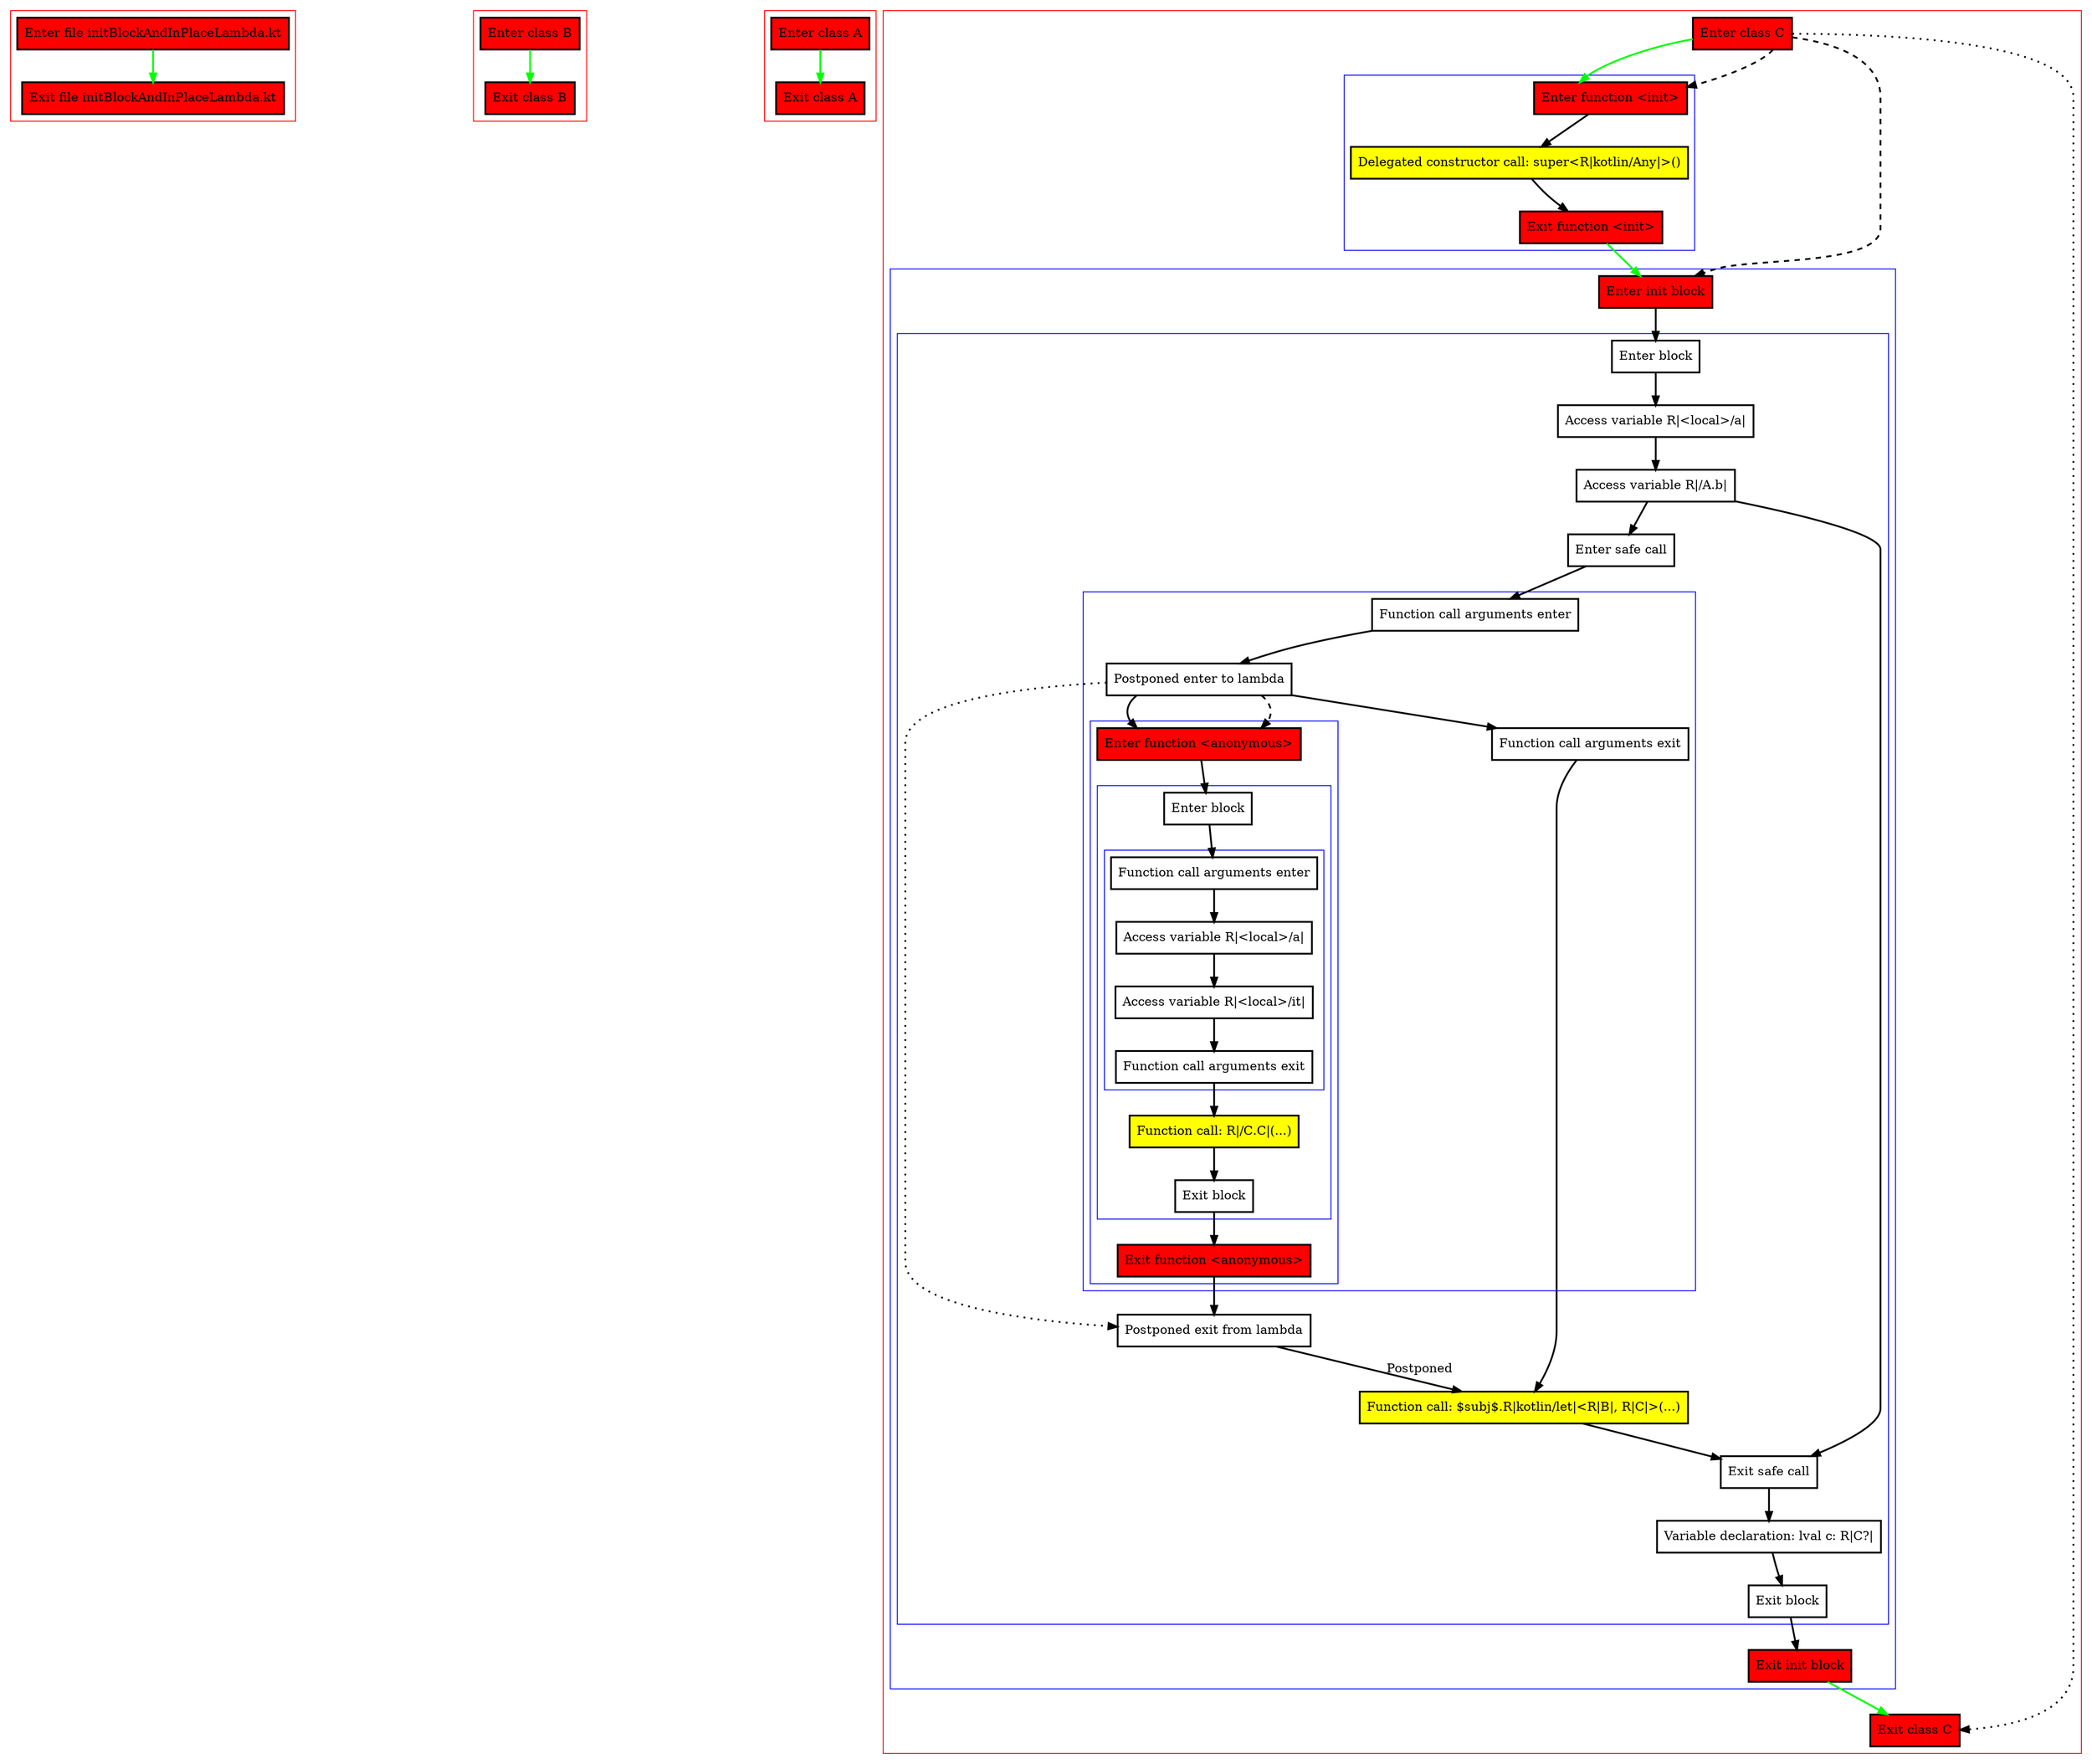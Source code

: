digraph initBlockAndInPlaceLambda_kt {
    graph [nodesep=3]
    node [shape=box penwidth=2]
    edge [penwidth=2]

    subgraph cluster_0 {
        color=red
        0 [label="Enter file initBlockAndInPlaceLambda.kt" style="filled" fillcolor=red];
        1 [label="Exit file initBlockAndInPlaceLambda.kt" style="filled" fillcolor=red];
    }
    0 -> {1} [color=green];

    subgraph cluster_1 {
        color=red
        2 [label="Enter class B" style="filled" fillcolor=red];
        3 [label="Exit class B" style="filled" fillcolor=red];
    }
    2 -> {3} [color=green];

    subgraph cluster_2 {
        color=red
        4 [label="Enter class A" style="filled" fillcolor=red];
        5 [label="Exit class A" style="filled" fillcolor=red];
    }
    4 -> {5} [color=green];

    subgraph cluster_3 {
        color=red
        6 [label="Enter class C" style="filled" fillcolor=red];
        subgraph cluster_4 {
            color=blue
            7 [label="Enter function <init>" style="filled" fillcolor=red];
            8 [label="Delegated constructor call: super<R|kotlin/Any|>()" style="filled" fillcolor=yellow];
            9 [label="Exit function <init>" style="filled" fillcolor=red];
        }
        subgraph cluster_5 {
            color=blue
            10 [label="Enter init block" style="filled" fillcolor=red];
            subgraph cluster_6 {
                color=blue
                11 [label="Enter block"];
                12 [label="Access variable R|<local>/a|"];
                13 [label="Access variable R|/A.b|"];
                14 [label="Enter safe call"];
                subgraph cluster_7 {
                    color=blue
                    15 [label="Function call arguments enter"];
                    16 [label="Postponed enter to lambda"];
                    subgraph cluster_8 {
                        color=blue
                        17 [label="Enter function <anonymous>" style="filled" fillcolor=red];
                        subgraph cluster_9 {
                            color=blue
                            18 [label="Enter block"];
                            subgraph cluster_10 {
                                color=blue
                                19 [label="Function call arguments enter"];
                                20 [label="Access variable R|<local>/a|"];
                                21 [label="Access variable R|<local>/it|"];
                                22 [label="Function call arguments exit"];
                            }
                            23 [label="Function call: R|/C.C|(...)" style="filled" fillcolor=yellow];
                            24 [label="Exit block"];
                        }
                        25 [label="Exit function <anonymous>" style="filled" fillcolor=red];
                    }
                    26 [label="Function call arguments exit"];
                }
                27 [label="Postponed exit from lambda"];
                28 [label="Function call: $subj$.R|kotlin/let|<R|B|, R|C|>(...)" style="filled" fillcolor=yellow];
                29 [label="Exit safe call"];
                30 [label="Variable declaration: lval c: R|C?|"];
                31 [label="Exit block"];
            }
            32 [label="Exit init block" style="filled" fillcolor=red];
        }
        33 [label="Exit class C" style="filled" fillcolor=red];
    }
    6 -> {7} [color=green];
    6 -> {33} [style=dotted];
    6 -> {7 10} [style=dashed];
    7 -> {8};
    8 -> {9};
    9 -> {10} [color=green];
    10 -> {11};
    11 -> {12};
    12 -> {13};
    13 -> {14 29};
    14 -> {15};
    15 -> {16};
    16 -> {17 26};
    16 -> {27} [style=dotted];
    16 -> {17} [style=dashed];
    17 -> {18};
    18 -> {19};
    19 -> {20};
    20 -> {21};
    21 -> {22};
    22 -> {23};
    23 -> {24};
    24 -> {25};
    25 -> {27};
    26 -> {28};
    27 -> {28} [label="Postponed"];
    28 -> {29};
    29 -> {30};
    30 -> {31};
    31 -> {32};
    32 -> {33} [color=green];

}

